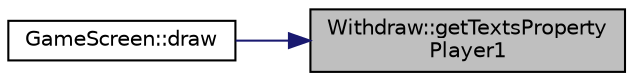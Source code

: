 digraph "Withdraw::getTextsPropertyPlayer1"
{
 // LATEX_PDF_SIZE
  edge [fontname="Helvetica",fontsize="10",labelfontname="Helvetica",labelfontsize="10"];
  node [fontname="Helvetica",fontsize="10",shape=record];
  rankdir="RL";
  Node1 [label="Withdraw::getTextsProperty\lPlayer1",height=0.2,width=0.4,color="black", fillcolor="grey75", style="filled", fontcolor="black",tooltip=" "];
  Node1 -> Node2 [dir="back",color="midnightblue",fontsize="10",style="solid",fontname="Helvetica"];
  Node2 [label="GameScreen::draw",height=0.2,width=0.4,color="black", fillcolor="white", style="filled",URL="$class_game_screen.html#a0608fef110d89dab557fd0bac6950b77",tooltip=" "];
}
